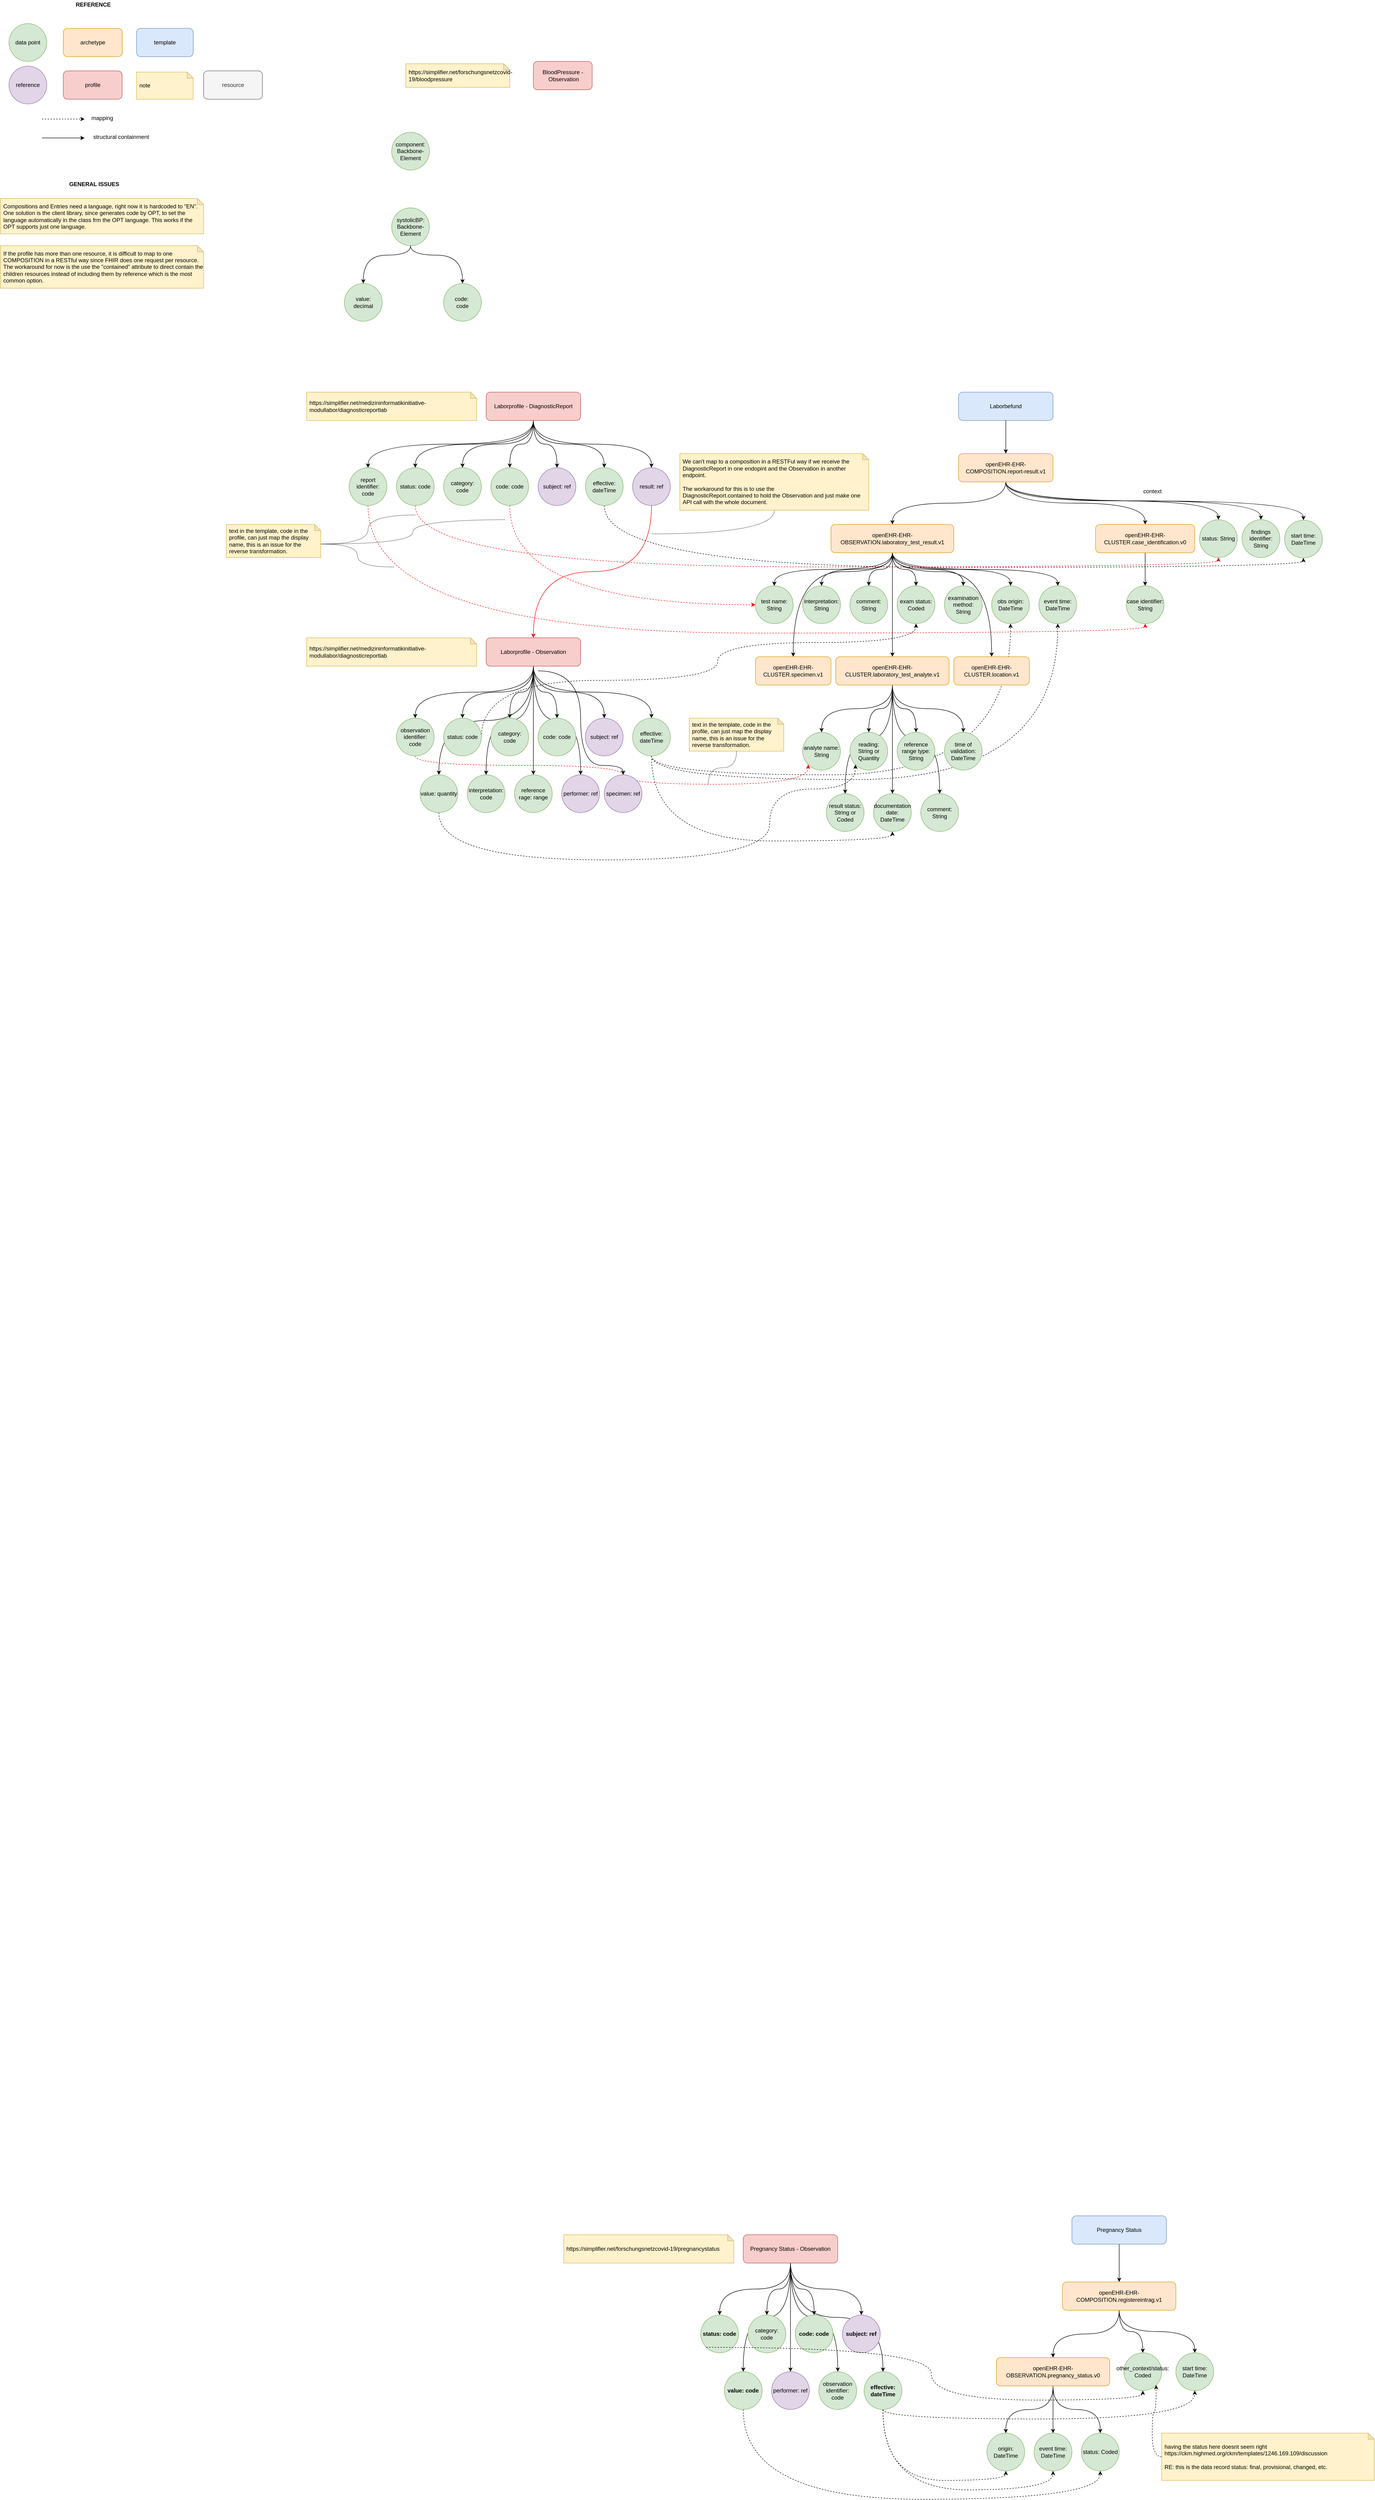 <mxfile version="13.10.0" type="github">
  <diagram id="TMXSOWhYbLECOYfklIyv" name="Page-1">
    <mxGraphModel dx="4124" dy="928" grid="1" gridSize="10" guides="1" tooltips="1" connect="1" arrows="1" fold="1" page="1" pageScale="1" pageWidth="850" pageHeight="1100" math="0" shadow="0">
      <root>
        <mxCell id="0" />
        <mxCell id="1" parent="0" />
        <mxCell id="WNOsDTk-nys0i8xbJVlw-43" value="Laborbefund" style="rounded=1;whiteSpace=wrap;html=1;fillColor=#dae8fc;strokeColor=#6c8ebf;" parent="1" vertex="1">
          <mxGeometry x="30" y="950" width="200" height="60" as="geometry" />
        </mxCell>
        <mxCell id="WNOsDTk-nys0i8xbJVlw-56" style="edgeStyle=orthogonalEdgeStyle;curved=1;orthogonalLoop=1;jettySize=auto;html=1;exitX=0.5;exitY=1;exitDx=0;exitDy=0;" parent="1" source="WNOsDTk-nys0i8xbJVlw-44" target="WNOsDTk-nys0i8xbJVlw-45" edge="1">
          <mxGeometry relative="1" as="geometry" />
        </mxCell>
        <mxCell id="WNOsDTk-nys0i8xbJVlw-57" style="edgeStyle=orthogonalEdgeStyle;curved=1;orthogonalLoop=1;jettySize=auto;html=1;exitX=0.5;exitY=1;exitDx=0;exitDy=0;entryX=0.5;entryY=0;entryDx=0;entryDy=0;strokeColor=#000000;" parent="1" source="WNOsDTk-nys0i8xbJVlw-44" target="WNOsDTk-nys0i8xbJVlw-54" edge="1">
          <mxGeometry relative="1" as="geometry" />
        </mxCell>
        <mxCell id="WNOsDTk-nys0i8xbJVlw-68" style="edgeStyle=orthogonalEdgeStyle;curved=1;orthogonalLoop=1;jettySize=auto;html=1;exitX=0.5;exitY=1;exitDx=0;exitDy=0;entryX=0.5;entryY=0;entryDx=0;entryDy=0;strokeColor=#000000;" parent="1" source="WNOsDTk-nys0i8xbJVlw-44" target="WNOsDTk-nys0i8xbJVlw-66" edge="1">
          <mxGeometry relative="1" as="geometry" />
        </mxCell>
        <mxCell id="WNOsDTk-nys0i8xbJVlw-69" style="edgeStyle=orthogonalEdgeStyle;curved=1;orthogonalLoop=1;jettySize=auto;html=1;exitX=0.5;exitY=1;exitDx=0;exitDy=0;entryX=0.5;entryY=0;entryDx=0;entryDy=0;strokeColor=#000000;" parent="1" source="WNOsDTk-nys0i8xbJVlw-44" target="WNOsDTk-nys0i8xbJVlw-67" edge="1">
          <mxGeometry relative="1" as="geometry" />
        </mxCell>
        <mxCell id="WNOsDTk-nys0i8xbJVlw-156" style="edgeStyle=orthogonalEdgeStyle;curved=1;rounded=1;orthogonalLoop=1;jettySize=auto;html=1;exitX=0.5;exitY=1;exitDx=0;exitDy=0;entryX=0.5;entryY=0;entryDx=0;entryDy=0;endArrow=classic;endFill=1;" parent="1" source="WNOsDTk-nys0i8xbJVlw-44" target="WNOsDTk-nys0i8xbJVlw-155" edge="1">
          <mxGeometry relative="1" as="geometry" />
        </mxCell>
        <mxCell id="WNOsDTk-nys0i8xbJVlw-44" value="&lt;div class=&quot;cm-node-details-value cm-node-details-arch-id&quot;&gt;openEHR-EHR-COMPOSITION.report-result.v1&lt;/div&gt;" style="rounded=1;whiteSpace=wrap;html=1;fillColor=#ffe6cc;strokeColor=#d79b00;" parent="1" vertex="1">
          <mxGeometry x="30" y="1080" width="200" height="60" as="geometry" />
        </mxCell>
        <mxCell id="WNOsDTk-nys0i8xbJVlw-58" style="edgeStyle=orthogonalEdgeStyle;curved=1;orthogonalLoop=1;jettySize=auto;html=1;exitX=0.5;exitY=1;exitDx=0;exitDy=0;entryX=0.5;entryY=0;entryDx=0;entryDy=0;strokeColor=#000000;" parent="1" source="WNOsDTk-nys0i8xbJVlw-45" target="WNOsDTk-nys0i8xbJVlw-49" edge="1">
          <mxGeometry relative="1" as="geometry" />
        </mxCell>
        <mxCell id="WNOsDTk-nys0i8xbJVlw-59" style="edgeStyle=orthogonalEdgeStyle;curved=1;orthogonalLoop=1;jettySize=auto;html=1;exitX=0.5;exitY=1;exitDx=0;exitDy=0;strokeColor=#000000;" parent="1" source="WNOsDTk-nys0i8xbJVlw-45" target="WNOsDTk-nys0i8xbJVlw-50" edge="1">
          <mxGeometry relative="1" as="geometry" />
        </mxCell>
        <mxCell id="WNOsDTk-nys0i8xbJVlw-60" style="edgeStyle=orthogonalEdgeStyle;curved=1;orthogonalLoop=1;jettySize=auto;html=1;exitX=0.5;exitY=1;exitDx=0;exitDy=0;strokeColor=#000000;" parent="1" source="WNOsDTk-nys0i8xbJVlw-45" target="WNOsDTk-nys0i8xbJVlw-51" edge="1">
          <mxGeometry relative="1" as="geometry" />
        </mxCell>
        <mxCell id="WNOsDTk-nys0i8xbJVlw-61" style="edgeStyle=orthogonalEdgeStyle;curved=1;orthogonalLoop=1;jettySize=auto;html=1;exitX=0.5;exitY=1;exitDx=0;exitDy=0;entryX=0.5;entryY=0;entryDx=0;entryDy=0;strokeColor=#000000;" parent="1" source="WNOsDTk-nys0i8xbJVlw-45" target="WNOsDTk-nys0i8xbJVlw-52" edge="1">
          <mxGeometry relative="1" as="geometry" />
        </mxCell>
        <mxCell id="WNOsDTk-nys0i8xbJVlw-62" style="edgeStyle=orthogonalEdgeStyle;curved=1;orthogonalLoop=1;jettySize=auto;html=1;exitX=0.5;exitY=1;exitDx=0;exitDy=0;entryX=0.5;entryY=0;entryDx=0;entryDy=0;strokeColor=#000000;" parent="1" source="WNOsDTk-nys0i8xbJVlw-45" target="WNOsDTk-nys0i8xbJVlw-53" edge="1">
          <mxGeometry relative="1" as="geometry" />
        </mxCell>
        <mxCell id="WNOsDTk-nys0i8xbJVlw-63" style="edgeStyle=orthogonalEdgeStyle;curved=1;orthogonalLoop=1;jettySize=auto;html=1;exitX=0.5;exitY=1;exitDx=0;exitDy=0;entryX=0.5;entryY=0;entryDx=0;entryDy=0;strokeColor=#000000;" parent="1" source="WNOsDTk-nys0i8xbJVlw-45" target="WNOsDTk-nys0i8xbJVlw-46" edge="1">
          <mxGeometry relative="1" as="geometry">
            <Array as="points">
              <mxPoint x="-110" y="1330" />
              <mxPoint x="-320" y="1330" />
            </Array>
          </mxGeometry>
        </mxCell>
        <mxCell id="WNOsDTk-nys0i8xbJVlw-64" style="edgeStyle=orthogonalEdgeStyle;curved=1;orthogonalLoop=1;jettySize=auto;html=1;exitX=0.5;exitY=1;exitDx=0;exitDy=0;strokeColor=#000000;" parent="1" source="WNOsDTk-nys0i8xbJVlw-45" target="WNOsDTk-nys0i8xbJVlw-47" edge="1">
          <mxGeometry relative="1" as="geometry" />
        </mxCell>
        <mxCell id="WNOsDTk-nys0i8xbJVlw-65" style="edgeStyle=orthogonalEdgeStyle;curved=1;orthogonalLoop=1;jettySize=auto;html=1;exitX=0.5;exitY=1;exitDx=0;exitDy=0;entryX=0.5;entryY=0;entryDx=0;entryDy=0;strokeColor=#000000;" parent="1" source="WNOsDTk-nys0i8xbJVlw-45" target="WNOsDTk-nys0i8xbJVlw-48" edge="1">
          <mxGeometry relative="1" as="geometry">
            <Array as="points">
              <mxPoint x="-110" y="1330" />
              <mxPoint x="100" y="1330" />
            </Array>
          </mxGeometry>
        </mxCell>
        <mxCell id="WNOsDTk-nys0i8xbJVlw-135" style="edgeStyle=orthogonalEdgeStyle;curved=1;orthogonalLoop=1;jettySize=auto;html=1;exitX=0.5;exitY=1;exitDx=0;exitDy=0;entryX=0.5;entryY=0;entryDx=0;entryDy=0;strokeColor=#000000;" parent="1" source="WNOsDTk-nys0i8xbJVlw-45" target="WNOsDTk-nys0i8xbJVlw-133" edge="1">
          <mxGeometry relative="1" as="geometry" />
        </mxCell>
        <mxCell id="WNOsDTk-nys0i8xbJVlw-136" style="edgeStyle=orthogonalEdgeStyle;curved=1;orthogonalLoop=1;jettySize=auto;html=1;exitX=0.5;exitY=1;exitDx=0;exitDy=0;entryX=0.5;entryY=0;entryDx=0;entryDy=0;strokeColor=#000000;" parent="1" source="WNOsDTk-nys0i8xbJVlw-45" target="WNOsDTk-nys0i8xbJVlw-134" edge="1">
          <mxGeometry relative="1" as="geometry" />
        </mxCell>
        <mxCell id="WNOsDTk-nys0i8xbJVlw-45" value="&lt;div class=&quot;cm-node-details-value cm-node-details-arch-id&quot;&gt;openEHR-EHR-OBSERVATION.laboratory_test_result.v1&lt;/div&gt;" style="rounded=1;whiteSpace=wrap;html=1;fillColor=#ffe6cc;strokeColor=#d79b00;" parent="1" vertex="1">
          <mxGeometry x="-240" y="1230" width="260" height="60" as="geometry" />
        </mxCell>
        <mxCell id="WNOsDTk-nys0i8xbJVlw-76" style="edgeStyle=orthogonalEdgeStyle;curved=1;orthogonalLoop=1;jettySize=auto;html=1;exitX=0.5;exitY=1;exitDx=0;exitDy=0;entryX=0.5;entryY=0;entryDx=0;entryDy=0;strokeColor=#000000;" parent="1" source="WNOsDTk-nys0i8xbJVlw-47" target="WNOsDTk-nys0i8xbJVlw-72" edge="1">
          <mxGeometry relative="1" as="geometry" />
        </mxCell>
        <mxCell id="WNOsDTk-nys0i8xbJVlw-77" style="edgeStyle=orthogonalEdgeStyle;curved=1;orthogonalLoop=1;jettySize=auto;html=1;exitX=0.5;exitY=1;exitDx=0;exitDy=0;entryX=0.5;entryY=0;entryDx=0;entryDy=0;strokeColor=#000000;" parent="1" source="WNOsDTk-nys0i8xbJVlw-47" target="WNOsDTk-nys0i8xbJVlw-73" edge="1">
          <mxGeometry relative="1" as="geometry" />
        </mxCell>
        <mxCell id="WNOsDTk-nys0i8xbJVlw-78" style="edgeStyle=orthogonalEdgeStyle;curved=1;orthogonalLoop=1;jettySize=auto;html=1;exitX=0.5;exitY=1;exitDx=0;exitDy=0;strokeColor=#000000;" parent="1" source="WNOsDTk-nys0i8xbJVlw-47" target="WNOsDTk-nys0i8xbJVlw-74" edge="1">
          <mxGeometry relative="1" as="geometry" />
        </mxCell>
        <mxCell id="WNOsDTk-nys0i8xbJVlw-79" style="edgeStyle=orthogonalEdgeStyle;curved=1;orthogonalLoop=1;jettySize=auto;html=1;exitX=0.5;exitY=1;exitDx=0;exitDy=0;strokeColor=#000000;" parent="1" source="WNOsDTk-nys0i8xbJVlw-47" target="WNOsDTk-nys0i8xbJVlw-75" edge="1">
          <mxGeometry relative="1" as="geometry" />
        </mxCell>
        <mxCell id="WNOsDTk-nys0i8xbJVlw-81" style="edgeStyle=orthogonalEdgeStyle;curved=1;orthogonalLoop=1;jettySize=auto;html=1;exitX=0.5;exitY=1;exitDx=0;exitDy=0;entryX=0.5;entryY=0;entryDx=0;entryDy=0;strokeColor=#000000;" parent="1" source="WNOsDTk-nys0i8xbJVlw-47" target="WNOsDTk-nys0i8xbJVlw-80" edge="1">
          <mxGeometry relative="1" as="geometry" />
        </mxCell>
        <mxCell id="WNOsDTk-nys0i8xbJVlw-84" style="edgeStyle=orthogonalEdgeStyle;curved=1;orthogonalLoop=1;jettySize=auto;html=1;exitX=0.5;exitY=1;exitDx=0;exitDy=0;entryX=0.5;entryY=0;entryDx=0;entryDy=0;strokeColor=#000000;" parent="1" source="WNOsDTk-nys0i8xbJVlw-47" target="WNOsDTk-nys0i8xbJVlw-82" edge="1">
          <mxGeometry relative="1" as="geometry" />
        </mxCell>
        <mxCell id="WNOsDTk-nys0i8xbJVlw-85" style="edgeStyle=orthogonalEdgeStyle;curved=1;orthogonalLoop=1;jettySize=auto;html=1;exitX=0.5;exitY=1;exitDx=0;exitDy=0;entryX=0.5;entryY=0;entryDx=0;entryDy=0;strokeColor=#000000;" parent="1" source="WNOsDTk-nys0i8xbJVlw-47" target="WNOsDTk-nys0i8xbJVlw-83" edge="1">
          <mxGeometry relative="1" as="geometry" />
        </mxCell>
        <mxCell id="WNOsDTk-nys0i8xbJVlw-49" value="test name: String" style="ellipse;whiteSpace=wrap;html=1;aspect=fixed;fillColor=#d5e8d4;strokeColor=#82b366;" parent="1" vertex="1">
          <mxGeometry x="-400" y="1360" width="80" height="80" as="geometry" />
        </mxCell>
        <mxCell id="WNOsDTk-nys0i8xbJVlw-50" value="interpretation: String" style="ellipse;whiteSpace=wrap;html=1;aspect=fixed;fillColor=#d5e8d4;strokeColor=#82b366;" parent="1" vertex="1">
          <mxGeometry x="-300" y="1360" width="80" height="80" as="geometry" />
        </mxCell>
        <mxCell id="WNOsDTk-nys0i8xbJVlw-51" value="comment: String" style="ellipse;whiteSpace=wrap;html=1;aspect=fixed;fillColor=#d5e8d4;strokeColor=#82b366;" parent="1" vertex="1">
          <mxGeometry x="-200" y="1360" width="80" height="80" as="geometry" />
        </mxCell>
        <mxCell id="WNOsDTk-nys0i8xbJVlw-52" value="exam status: Coded" style="ellipse;whiteSpace=wrap;html=1;aspect=fixed;fillColor=#d5e8d4;strokeColor=#82b366;" parent="1" vertex="1">
          <mxGeometry x="-100" y="1360" width="80" height="80" as="geometry" />
        </mxCell>
        <mxCell id="WNOsDTk-nys0i8xbJVlw-53" value="examination method: String" style="ellipse;whiteSpace=wrap;html=1;aspect=fixed;fillColor=#d5e8d4;strokeColor=#82b366;" parent="1" vertex="1">
          <mxGeometry y="1360" width="80" height="80" as="geometry" />
        </mxCell>
        <mxCell id="WNOsDTk-nys0i8xbJVlw-71" style="edgeStyle=orthogonalEdgeStyle;curved=1;orthogonalLoop=1;jettySize=auto;html=1;exitX=0.5;exitY=1;exitDx=0;exitDy=0;entryX=0.5;entryY=0;entryDx=0;entryDy=0;strokeColor=#000000;" parent="1" source="WNOsDTk-nys0i8xbJVlw-54" target="WNOsDTk-nys0i8xbJVlw-70" edge="1">
          <mxGeometry relative="1" as="geometry" />
        </mxCell>
        <mxCell id="WNOsDTk-nys0i8xbJVlw-54" value="&lt;div class=&quot;cm-node-details-value cm-node-details-arch-id&quot;&gt;openEHR-EHR-CLUSTER.case_identification.v0&lt;/div&gt;" style="rounded=1;whiteSpace=wrap;html=1;fillColor=#ffe6cc;strokeColor=#d79b00;" parent="1" vertex="1">
          <mxGeometry x="320" y="1230" width="210" height="60" as="geometry" />
        </mxCell>
        <mxCell id="WNOsDTk-nys0i8xbJVlw-55" style="edgeStyle=orthogonalEdgeStyle;curved=1;orthogonalLoop=1;jettySize=auto;html=1;exitX=0.5;exitY=1;exitDx=0;exitDy=0;strokeColor=#000000;entryX=0.5;entryY=0;entryDx=0;entryDy=0;" parent="1" source="WNOsDTk-nys0i8xbJVlw-43" target="WNOsDTk-nys0i8xbJVlw-44" edge="1">
          <mxGeometry relative="1" as="geometry">
            <mxPoint x="130" y="430.0" as="sourcePoint" />
            <mxPoint x="40" y="550.0" as="targetPoint" />
          </mxGeometry>
        </mxCell>
        <mxCell id="WNOsDTk-nys0i8xbJVlw-66" value="status: String" style="ellipse;whiteSpace=wrap;html=1;aspect=fixed;fillColor=#d5e8d4;strokeColor=#82b366;" parent="1" vertex="1">
          <mxGeometry x="540" y="1220" width="80" height="80" as="geometry" />
        </mxCell>
        <mxCell id="WNOsDTk-nys0i8xbJVlw-67" value="findings identifier: String" style="ellipse;whiteSpace=wrap;html=1;aspect=fixed;fillColor=#d5e8d4;strokeColor=#82b366;" parent="1" vertex="1">
          <mxGeometry x="630" y="1220" width="80" height="80" as="geometry" />
        </mxCell>
        <mxCell id="WNOsDTk-nys0i8xbJVlw-70" value="case identifier: String" style="ellipse;whiteSpace=wrap;html=1;aspect=fixed;fillColor=#d5e8d4;strokeColor=#82b366;" parent="1" vertex="1">
          <mxGeometry x="385" y="1360" width="80" height="80" as="geometry" />
        </mxCell>
        <mxCell id="WNOsDTk-nys0i8xbJVlw-96" style="edgeStyle=orthogonalEdgeStyle;curved=1;orthogonalLoop=1;jettySize=auto;html=1;exitX=0.5;exitY=1;exitDx=0;exitDy=0;entryX=0.5;entryY=0;entryDx=0;entryDy=0;strokeColor=#000000;" parent="1" source="WNOsDTk-nys0i8xbJVlw-86" target="WNOsDTk-nys0i8xbJVlw-90" edge="1">
          <mxGeometry relative="1" as="geometry" />
        </mxCell>
        <mxCell id="WNOsDTk-nys0i8xbJVlw-97" style="edgeStyle=orthogonalEdgeStyle;curved=1;orthogonalLoop=1;jettySize=auto;html=1;exitX=0.5;exitY=1;exitDx=0;exitDy=0;strokeColor=#000000;" parent="1" source="WNOsDTk-nys0i8xbJVlw-86" target="WNOsDTk-nys0i8xbJVlw-91" edge="1">
          <mxGeometry relative="1" as="geometry" />
        </mxCell>
        <mxCell id="WNOsDTk-nys0i8xbJVlw-98" style="edgeStyle=orthogonalEdgeStyle;curved=1;orthogonalLoop=1;jettySize=auto;html=1;exitX=0.5;exitY=1;exitDx=0;exitDy=0;entryX=0.5;entryY=0;entryDx=0;entryDy=0;strokeColor=#000000;" parent="1" source="WNOsDTk-nys0i8xbJVlw-86" target="WNOsDTk-nys0i8xbJVlw-92" edge="1">
          <mxGeometry relative="1" as="geometry" />
        </mxCell>
        <mxCell id="WNOsDTk-nys0i8xbJVlw-99" style="edgeStyle=orthogonalEdgeStyle;curved=1;orthogonalLoop=1;jettySize=auto;html=1;exitX=0.5;exitY=1;exitDx=0;exitDy=0;entryX=0.5;entryY=0;entryDx=0;entryDy=0;strokeColor=#000000;" parent="1" source="WNOsDTk-nys0i8xbJVlw-86" target="WNOsDTk-nys0i8xbJVlw-93" edge="1">
          <mxGeometry relative="1" as="geometry" />
        </mxCell>
        <mxCell id="WNOsDTk-nys0i8xbJVlw-100" style="edgeStyle=orthogonalEdgeStyle;curved=1;orthogonalLoop=1;jettySize=auto;html=1;exitX=0.5;exitY=1;exitDx=0;exitDy=0;entryX=0.5;entryY=0;entryDx=0;entryDy=0;strokeColor=#000000;" parent="1" source="WNOsDTk-nys0i8xbJVlw-86" target="WNOsDTk-nys0i8xbJVlw-94" edge="1">
          <mxGeometry relative="1" as="geometry" />
        </mxCell>
        <mxCell id="WNOsDTk-nys0i8xbJVlw-101" style="edgeStyle=orthogonalEdgeStyle;curved=1;orthogonalLoop=1;jettySize=auto;html=1;exitX=0.5;exitY=1;exitDx=0;exitDy=0;entryX=0.5;entryY=0;entryDx=0;entryDy=0;strokeColor=#000000;" parent="1" source="WNOsDTk-nys0i8xbJVlw-86" target="WNOsDTk-nys0i8xbJVlw-95" edge="1">
          <mxGeometry relative="1" as="geometry" />
        </mxCell>
        <mxCell id="WNOsDTk-nys0i8xbJVlw-109" style="edgeStyle=orthogonalEdgeStyle;curved=1;orthogonalLoop=1;jettySize=auto;html=1;exitX=0.5;exitY=1;exitDx=0;exitDy=0;entryX=0.5;entryY=0;entryDx=0;entryDy=0;" parent="1" source="WNOsDTk-nys0i8xbJVlw-86" target="WNOsDTk-nys0i8xbJVlw-108" edge="1">
          <mxGeometry relative="1" as="geometry" />
        </mxCell>
        <mxCell id="WNOsDTk-nys0i8xbJVlw-86" value="&lt;div class=&quot;cm-node-details-value cm-node-details-templ-id&quot;&gt;Laborprofile - DiagnosticReport&lt;/div&gt;" style="rounded=1;whiteSpace=wrap;html=1;fillColor=#f8cecc;strokeColor=#b85450;" parent="1" vertex="1">
          <mxGeometry x="-970" y="950" width="200" height="60" as="geometry" />
        </mxCell>
        <mxCell id="WNOsDTk-nys0i8xbJVlw-87" value="https://simplifier.net/medizininformatikinitiative-modullabor/diagnosticreportlab" style="shape=note;whiteSpace=wrap;html=1;backgroundOutline=1;darkOpacity=0.05;fillColor=#fff2cc;strokeColor=#d6b656;size=13;align=left;spacingLeft=4;" parent="1" vertex="1">
          <mxGeometry x="-1350" y="950" width="360" height="60" as="geometry" />
        </mxCell>
        <mxCell id="WNOsDTk-nys0i8xbJVlw-118" style="edgeStyle=orthogonalEdgeStyle;curved=1;orthogonalLoop=1;jettySize=auto;html=1;exitX=0.5;exitY=1;exitDx=0;exitDy=0;entryX=0.5;entryY=0;entryDx=0;entryDy=0;strokeColor=#000000;" parent="1" source="WNOsDTk-nys0i8xbJVlw-88" target="WNOsDTk-nys0i8xbJVlw-106" edge="1">
          <mxGeometry relative="1" as="geometry" />
        </mxCell>
        <mxCell id="WNOsDTk-nys0i8xbJVlw-119" style="edgeStyle=orthogonalEdgeStyle;curved=1;orthogonalLoop=1;jettySize=auto;html=1;exitX=0.5;exitY=1;exitDx=0;exitDy=0;entryX=0.5;entryY=0;entryDx=0;entryDy=0;strokeColor=#000000;" parent="1" source="WNOsDTk-nys0i8xbJVlw-88" target="WNOsDTk-nys0i8xbJVlw-107" edge="1">
          <mxGeometry relative="1" as="geometry" />
        </mxCell>
        <mxCell id="WNOsDTk-nys0i8xbJVlw-120" style="edgeStyle=orthogonalEdgeStyle;curved=1;orthogonalLoop=1;jettySize=auto;html=1;exitX=0.5;exitY=1;exitDx=0;exitDy=0;entryX=0.5;entryY=0;entryDx=0;entryDy=0;strokeColor=#000000;" parent="1" source="WNOsDTk-nys0i8xbJVlw-88" target="WNOsDTk-nys0i8xbJVlw-110" edge="1">
          <mxGeometry relative="1" as="geometry" />
        </mxCell>
        <mxCell id="WNOsDTk-nys0i8xbJVlw-121" style="edgeStyle=orthogonalEdgeStyle;curved=1;orthogonalLoop=1;jettySize=auto;html=1;exitX=0.5;exitY=1;exitDx=0;exitDy=0;entryX=0.5;entryY=0;entryDx=0;entryDy=0;strokeColor=#000000;" parent="1" source="WNOsDTk-nys0i8xbJVlw-88" target="WNOsDTk-nys0i8xbJVlw-111" edge="1">
          <mxGeometry relative="1" as="geometry" />
        </mxCell>
        <mxCell id="WNOsDTk-nys0i8xbJVlw-122" style="edgeStyle=orthogonalEdgeStyle;curved=1;orthogonalLoop=1;jettySize=auto;html=1;exitX=0.5;exitY=1;exitDx=0;exitDy=0;entryX=0.5;entryY=0;entryDx=0;entryDy=0;strokeColor=#000000;" parent="1" source="WNOsDTk-nys0i8xbJVlw-88" target="WNOsDTk-nys0i8xbJVlw-112" edge="1">
          <mxGeometry relative="1" as="geometry" />
        </mxCell>
        <mxCell id="WNOsDTk-nys0i8xbJVlw-123" style="edgeStyle=orthogonalEdgeStyle;curved=1;orthogonalLoop=1;jettySize=auto;html=1;exitX=0.5;exitY=1;exitDx=0;exitDy=0;strokeColor=#000000;" parent="1" source="WNOsDTk-nys0i8xbJVlw-88" target="WNOsDTk-nys0i8xbJVlw-113" edge="1">
          <mxGeometry relative="1" as="geometry" />
        </mxCell>
        <mxCell id="WNOsDTk-nys0i8xbJVlw-124" style="edgeStyle=orthogonalEdgeStyle;curved=1;orthogonalLoop=1;jettySize=auto;html=1;exitX=0.5;exitY=1;exitDx=0;exitDy=0;entryX=0.5;entryY=0;entryDx=0;entryDy=0;strokeColor=#000000;" parent="1" source="WNOsDTk-nys0i8xbJVlw-88" target="WNOsDTk-nys0i8xbJVlw-114" edge="1">
          <mxGeometry relative="1" as="geometry" />
        </mxCell>
        <mxCell id="WNOsDTk-nys0i8xbJVlw-125" style="edgeStyle=orthogonalEdgeStyle;curved=1;orthogonalLoop=1;jettySize=auto;html=1;exitX=0.5;exitY=1;exitDx=0;exitDy=0;entryX=0.5;entryY=0;entryDx=0;entryDy=0;strokeColor=#000000;" parent="1" source="WNOsDTk-nys0i8xbJVlw-88" target="WNOsDTk-nys0i8xbJVlw-117" edge="1">
          <mxGeometry relative="1" as="geometry" />
        </mxCell>
        <mxCell id="WNOsDTk-nys0i8xbJVlw-126" style="edgeStyle=orthogonalEdgeStyle;curved=1;orthogonalLoop=1;jettySize=auto;html=1;exitX=0.5;exitY=1;exitDx=0;exitDy=0;entryX=0.5;entryY=0;entryDx=0;entryDy=0;strokeColor=#000000;" parent="1" source="WNOsDTk-nys0i8xbJVlw-88" target="WNOsDTk-nys0i8xbJVlw-116" edge="1">
          <mxGeometry relative="1" as="geometry" />
        </mxCell>
        <mxCell id="WNOsDTk-nys0i8xbJVlw-127" style="edgeStyle=orthogonalEdgeStyle;curved=1;orthogonalLoop=1;jettySize=auto;html=1;exitX=0.5;exitY=1;exitDx=0;exitDy=0;strokeColor=#000000;" parent="1" source="WNOsDTk-nys0i8xbJVlw-88" target="WNOsDTk-nys0i8xbJVlw-115" edge="1">
          <mxGeometry relative="1" as="geometry" />
        </mxCell>
        <mxCell id="WNOsDTk-nys0i8xbJVlw-88" value="&lt;div class=&quot;cm-node-details-value cm-node-details-templ-id&quot;&gt;Laborprofile - Observation&lt;/div&gt;" style="rounded=1;whiteSpace=wrap;html=1;fillColor=#f8cecc;strokeColor=#b85450;" parent="1" vertex="1">
          <mxGeometry x="-970" y="1470" width="200" height="60" as="geometry" />
        </mxCell>
        <mxCell id="WNOsDTk-nys0i8xbJVlw-89" value="https://simplifier.net/medizininformatikinitiative-modullabor/diagnosticreportlab" style="shape=note;whiteSpace=wrap;html=1;backgroundOutline=1;darkOpacity=0.05;fillColor=#fff2cc;strokeColor=#d6b656;size=13;align=left;spacingLeft=4;" parent="1" vertex="1">
          <mxGeometry x="-1350" y="1470" width="360" height="60" as="geometry" />
        </mxCell>
        <mxCell id="WNOsDTk-nys0i8xbJVlw-144" style="edgeStyle=orthogonalEdgeStyle;curved=1;rounded=1;orthogonalLoop=1;jettySize=auto;html=1;exitX=0.5;exitY=1;exitDx=0;exitDy=0;entryX=0.5;entryY=1;entryDx=0;entryDy=0;dashed=1;endArrow=classic;endFill=1;strokeColor=#FF0000;" parent="1" source="WNOsDTk-nys0i8xbJVlw-90" target="WNOsDTk-nys0i8xbJVlw-70" edge="1">
          <mxGeometry relative="1" as="geometry" />
        </mxCell>
        <mxCell id="WNOsDTk-nys0i8xbJVlw-90" value="report identifier: code" style="ellipse;whiteSpace=wrap;html=1;aspect=fixed;fillColor=#d5e8d4;strokeColor=#82b366;" parent="1" vertex="1">
          <mxGeometry x="-1260" y="1110" width="80" height="80" as="geometry" />
        </mxCell>
        <mxCell id="WNOsDTk-nys0i8xbJVlw-91" value="category: code" style="ellipse;whiteSpace=wrap;html=1;aspect=fixed;fillColor=#d5e8d4;strokeColor=#82b366;" parent="1" vertex="1">
          <mxGeometry x="-1060" y="1110" width="80" height="80" as="geometry" />
        </mxCell>
        <mxCell id="WNOsDTk-nys0i8xbJVlw-137" style="edgeStyle=orthogonalEdgeStyle;curved=1;orthogonalLoop=1;jettySize=auto;html=1;exitX=0.5;exitY=1;exitDx=0;exitDy=0;entryX=0;entryY=0.5;entryDx=0;entryDy=0;dashed=1;strokeColor=#FF0000;" parent="1" source="WNOsDTk-nys0i8xbJVlw-92" target="WNOsDTk-nys0i8xbJVlw-49" edge="1">
          <mxGeometry relative="1" as="geometry" />
        </mxCell>
        <mxCell id="WNOsDTk-nys0i8xbJVlw-92" value="code: code" style="ellipse;whiteSpace=wrap;html=1;aspect=fixed;fillColor=#d5e8d4;strokeColor=#82b366;" parent="1" vertex="1">
          <mxGeometry x="-960" y="1110" width="80" height="80" as="geometry" />
        </mxCell>
        <mxCell id="WNOsDTk-nys0i8xbJVlw-93" value="subject: ref" style="ellipse;whiteSpace=wrap;html=1;aspect=fixed;fillColor=#e1d5e7;strokeColor=#9673a6;" parent="1" vertex="1">
          <mxGeometry x="-860" y="1110" width="80" height="80" as="geometry" />
        </mxCell>
        <mxCell id="WNOsDTk-nys0i8xbJVlw-141" style="edgeStyle=orthogonalEdgeStyle;curved=1;rounded=1;orthogonalLoop=1;jettySize=auto;html=1;exitX=0.5;exitY=1;exitDx=0;exitDy=0;entryX=0.5;entryY=1;entryDx=0;entryDy=0;dashed=1;endArrow=classic;endFill=1;" parent="1" source="WNOsDTk-nys0i8xbJVlw-113" target="WNOsDTk-nys0i8xbJVlw-133" edge="1">
          <mxGeometry relative="1" as="geometry">
            <Array as="points">
              <mxPoint x="-620" y="1760" />
              <mxPoint x="140" y="1760" />
            </Array>
          </mxGeometry>
        </mxCell>
        <mxCell id="WNOsDTk-nys0i8xbJVlw-142" style="edgeStyle=orthogonalEdgeStyle;curved=1;rounded=1;orthogonalLoop=1;jettySize=auto;html=1;exitX=0.5;exitY=1;exitDx=0;exitDy=0;entryX=0.5;entryY=1;entryDx=0;entryDy=0;dashed=1;endArrow=classic;endFill=1;strokeColor=#000000;" parent="1" source="WNOsDTk-nys0i8xbJVlw-94" target="WNOsDTk-nys0i8xbJVlw-155" edge="1">
          <mxGeometry relative="1" as="geometry" />
        </mxCell>
        <mxCell id="WNOsDTk-nys0i8xbJVlw-94" value="effective: dateTime" style="ellipse;whiteSpace=wrap;html=1;aspect=fixed;fillColor=#d5e8d4;strokeColor=#82b366;" parent="1" vertex="1">
          <mxGeometry x="-760" y="1110" width="80" height="80" as="geometry" />
        </mxCell>
        <mxCell id="WNOsDTk-nys0i8xbJVlw-102" style="edgeStyle=orthogonalEdgeStyle;curved=1;orthogonalLoop=1;jettySize=auto;html=1;exitX=0.5;exitY=1;exitDx=0;exitDy=0;entryX=0.5;entryY=0;entryDx=0;entryDy=0;strokeColor=#FF0000;" parent="1" source="WNOsDTk-nys0i8xbJVlw-95" target="WNOsDTk-nys0i8xbJVlw-88" edge="1">
          <mxGeometry relative="1" as="geometry" />
        </mxCell>
        <mxCell id="WNOsDTk-nys0i8xbJVlw-95" value="result: ref" style="ellipse;whiteSpace=wrap;html=1;aspect=fixed;fillColor=#e1d5e7;strokeColor=#9673a6;" parent="1" vertex="1">
          <mxGeometry x="-660" y="1110" width="80" height="80" as="geometry" />
        </mxCell>
        <mxCell id="WNOsDTk-nys0i8xbJVlw-138" style="edgeStyle=orthogonalEdgeStyle;orthogonalLoop=1;jettySize=auto;html=1;exitX=0.5;exitY=1;exitDx=0;exitDy=0;exitPerimeter=0;dashed=1;strokeColor=#000000;endArrow=none;endFill=0;dashPattern=1 1;rounded=1;curved=1;" parent="1" source="WNOsDTk-nys0i8xbJVlw-105" edge="1">
          <mxGeometry relative="1" as="geometry">
            <mxPoint x="-620" y="1250" as="targetPoint" />
            <Array as="points">
              <mxPoint x="-360" y="1250" />
            </Array>
          </mxGeometry>
        </mxCell>
        <mxCell id="WNOsDTk-nys0i8xbJVlw-105" value="&lt;div&gt;We can&#39;t map to a composition in a RESTFul way if we receive the DiagnosticReport in one endopint and the Observation in another endpoint.&lt;/div&gt;&lt;div&gt;&lt;br&gt;&lt;/div&gt;&lt;div&gt;The workaround for this is to use the &lt;br&gt;&lt;/div&gt;DiagnosticReport.contained to hold the Observation and just make one API call with the whole document." style="shape=note;whiteSpace=wrap;html=1;backgroundOutline=1;darkOpacity=0.05;fillColor=#fff2cc;strokeColor=#d6b656;size=13;align=left;spacingLeft=4;" parent="1" vertex="1">
          <mxGeometry x="-560" y="1080" width="400" height="120" as="geometry" />
        </mxCell>
        <mxCell id="WNOsDTk-nys0i8xbJVlw-151" style="edgeStyle=orthogonalEdgeStyle;curved=1;rounded=1;orthogonalLoop=1;jettySize=auto;html=1;exitX=0.5;exitY=1;exitDx=0;exitDy=0;entryX=0;entryY=1;entryDx=0;entryDy=0;dashed=1;endArrow=classic;endFill=1;strokeColor=#FF0000;" parent="1" source="WNOsDTk-nys0i8xbJVlw-106" target="WNOsDTk-nys0i8xbJVlw-72" edge="1">
          <mxGeometry relative="1" as="geometry">
            <Array as="points">
              <mxPoint x="-1120" y="1740" />
              <mxPoint x="-680" y="1740" />
              <mxPoint x="-680" y="1780" />
              <mxPoint x="-288" y="1780" />
            </Array>
          </mxGeometry>
        </mxCell>
        <mxCell id="WNOsDTk-nys0i8xbJVlw-106" value="observation identifier: code" style="ellipse;whiteSpace=wrap;html=1;aspect=fixed;fillColor=#d5e8d4;strokeColor=#82b366;" parent="1" vertex="1">
          <mxGeometry x="-1160" y="1640" width="80" height="80" as="geometry" />
        </mxCell>
        <mxCell id="WNOsDTk-nys0i8xbJVlw-150" style="edgeStyle=orthogonalEdgeStyle;curved=1;rounded=1;orthogonalLoop=1;jettySize=auto;html=1;exitX=1;exitY=0.5;exitDx=0;exitDy=0;entryX=0.5;entryY=1;entryDx=0;entryDy=0;dashed=1;endArrow=classic;endFill=1;" parent="1" source="WNOsDTk-nys0i8xbJVlw-107" target="WNOsDTk-nys0i8xbJVlw-52" edge="1">
          <mxGeometry relative="1" as="geometry">
            <Array as="points">
              <mxPoint x="-980" y="1560" />
              <mxPoint x="-480" y="1560" />
              <mxPoint x="-480" y="1480" />
              <mxPoint x="-60" y="1480" />
            </Array>
          </mxGeometry>
        </mxCell>
        <mxCell id="WNOsDTk-nys0i8xbJVlw-107" value="status: code" style="ellipse;whiteSpace=wrap;html=1;aspect=fixed;fillColor=#d5e8d4;strokeColor=#82b366;" parent="1" vertex="1">
          <mxGeometry x="-1060" y="1640" width="80" height="80" as="geometry" />
        </mxCell>
        <mxCell id="WNOsDTk-nys0i8xbJVlw-128" style="edgeStyle=orthogonalEdgeStyle;curved=1;orthogonalLoop=1;jettySize=auto;html=1;exitX=0.5;exitY=1;exitDx=0;exitDy=0;entryX=0.5;entryY=1;entryDx=0;entryDy=0;dashed=1;strokeColor=#FF0000;" parent="1" source="WNOsDTk-nys0i8xbJVlw-108" target="WNOsDTk-nys0i8xbJVlw-66" edge="1">
          <mxGeometry relative="1" as="geometry">
            <mxPoint x="-411.176" y="1650" as="targetPoint" />
          </mxGeometry>
        </mxCell>
        <mxCell id="WNOsDTk-nys0i8xbJVlw-108" value="status: code" style="ellipse;whiteSpace=wrap;html=1;aspect=fixed;fillColor=#d5e8d4;strokeColor=#82b366;" parent="1" vertex="1">
          <mxGeometry x="-1160" y="1110" width="80" height="80" as="geometry" />
        </mxCell>
        <mxCell id="WNOsDTk-nys0i8xbJVlw-110" value="category: code" style="ellipse;whiteSpace=wrap;html=1;aspect=fixed;fillColor=#d5e8d4;strokeColor=#82b366;" parent="1" vertex="1">
          <mxGeometry x="-960" y="1640" width="80" height="80" as="geometry" />
        </mxCell>
        <mxCell id="WNOsDTk-nys0i8xbJVlw-111" value="code: code" style="ellipse;whiteSpace=wrap;html=1;aspect=fixed;fillColor=#d5e8d4;strokeColor=#82b366;" parent="1" vertex="1">
          <mxGeometry x="-860" y="1640" width="80" height="80" as="geometry" />
        </mxCell>
        <mxCell id="WNOsDTk-nys0i8xbJVlw-112" value="subject: ref" style="ellipse;whiteSpace=wrap;html=1;aspect=fixed;fillColor=#e1d5e7;strokeColor=#9673a6;" parent="1" vertex="1">
          <mxGeometry x="-760" y="1640" width="80" height="80" as="geometry" />
        </mxCell>
        <mxCell id="WNOsDTk-nys0i8xbJVlw-157" style="edgeStyle=orthogonalEdgeStyle;curved=1;rounded=1;orthogonalLoop=1;jettySize=auto;html=1;exitX=0.5;exitY=1;exitDx=0;exitDy=0;entryX=0.5;entryY=1;entryDx=0;entryDy=0;endArrow=classic;endFill=1;strokeColor=#000000;dashed=1;" parent="1" source="WNOsDTk-nys0i8xbJVlw-113" target="WNOsDTk-nys0i8xbJVlw-134" edge="1">
          <mxGeometry relative="1" as="geometry">
            <Array as="points">
              <mxPoint x="-620" y="1770" />
              <mxPoint x="240" y="1770" />
            </Array>
          </mxGeometry>
        </mxCell>
        <mxCell id="WNOsDTk-nys0i8xbJVlw-159" style="edgeStyle=orthogonalEdgeStyle;curved=1;rounded=1;orthogonalLoop=1;jettySize=auto;html=1;exitX=0.5;exitY=1;exitDx=0;exitDy=0;entryX=0.5;entryY=1;entryDx=0;entryDy=0;dashed=1;endArrow=classic;endFill=1;strokeColor=#000000;" parent="1" source="WNOsDTk-nys0i8xbJVlw-113" target="WNOsDTk-nys0i8xbJVlw-82" edge="1">
          <mxGeometry relative="1" as="geometry" />
        </mxCell>
        <mxCell id="WNOsDTk-nys0i8xbJVlw-113" value="effective: dateTime" style="ellipse;whiteSpace=wrap;html=1;aspect=fixed;fillColor=#d5e8d4;strokeColor=#82b366;" parent="1" vertex="1">
          <mxGeometry x="-660" y="1640" width="80" height="80" as="geometry" />
        </mxCell>
        <mxCell id="WNOsDTk-nys0i8xbJVlw-114" value="performer: ref" style="ellipse;whiteSpace=wrap;html=1;aspect=fixed;fillColor=#e1d5e7;strokeColor=#9673a6;" parent="1" vertex="1">
          <mxGeometry x="-810" y="1760" width="80" height="80" as="geometry" />
        </mxCell>
        <mxCell id="WNOsDTk-nys0i8xbJVlw-158" style="edgeStyle=orthogonalEdgeStyle;curved=1;rounded=1;orthogonalLoop=1;jettySize=auto;html=1;exitX=0.5;exitY=1;exitDx=0;exitDy=0;entryX=0;entryY=1;entryDx=0;entryDy=0;dashed=1;endArrow=classic;endFill=1;strokeColor=#000000;" parent="1" source="WNOsDTk-nys0i8xbJVlw-115" target="WNOsDTk-nys0i8xbJVlw-73" edge="1">
          <mxGeometry relative="1" as="geometry">
            <Array as="points">
              <mxPoint x="-1070" y="1940" />
              <mxPoint x="-370" y="1940" />
              <mxPoint x="-370" y="1790" />
              <mxPoint x="-188" y="1790" />
            </Array>
          </mxGeometry>
        </mxCell>
        <mxCell id="WNOsDTk-nys0i8xbJVlw-115" value="value: quantity" style="ellipse;whiteSpace=wrap;html=1;aspect=fixed;fillColor=#d5e8d4;strokeColor=#82b366;" parent="1" vertex="1">
          <mxGeometry x="-1110" y="1760" width="80" height="80" as="geometry" />
        </mxCell>
        <mxCell id="WNOsDTk-nys0i8xbJVlw-116" value="interpretation: code" style="ellipse;whiteSpace=wrap;html=1;aspect=fixed;fillColor=#d5e8d4;strokeColor=#82b366;" parent="1" vertex="1">
          <mxGeometry x="-1010" y="1760" width="80" height="80" as="geometry" />
        </mxCell>
        <mxCell id="WNOsDTk-nys0i8xbJVlw-117" value="reference rage: range" style="ellipse;whiteSpace=wrap;html=1;aspect=fixed;fillColor=#d5e8d4;strokeColor=#82b366;" parent="1" vertex="1">
          <mxGeometry x="-910" y="1760" width="80" height="80" as="geometry" />
        </mxCell>
        <mxCell id="WNOsDTk-nys0i8xbJVlw-129" style="edgeStyle=orthogonalEdgeStyle;curved=1;orthogonalLoop=1;jettySize=auto;html=1;exitX=0.5;exitY=1;exitDx=0;exitDy=0;strokeColor=#000000;dashed=1;" parent="1" edge="1">
          <mxGeometry relative="1" as="geometry">
            <mxPoint x="-1820" y="372" as="targetPoint" />
            <mxPoint x="-1910" y="372" as="sourcePoint" />
          </mxGeometry>
        </mxCell>
        <mxCell id="WNOsDTk-nys0i8xbJVlw-130" value="mapping" style="text;html=1;align=center;verticalAlign=middle;resizable=0;points=[];autosize=1;" parent="1" vertex="1">
          <mxGeometry x="-1818" y="360" width="70" height="20" as="geometry" />
        </mxCell>
        <mxCell id="WNOsDTk-nys0i8xbJVlw-131" style="edgeStyle=orthogonalEdgeStyle;curved=1;orthogonalLoop=1;jettySize=auto;html=1;exitX=0.5;exitY=1;exitDx=0;exitDy=0;strokeColor=#000000;" parent="1" edge="1">
          <mxGeometry relative="1" as="geometry">
            <mxPoint x="-1820.0" y="412" as="targetPoint" />
            <mxPoint x="-1910.0" y="412" as="sourcePoint" />
          </mxGeometry>
        </mxCell>
        <mxCell id="WNOsDTk-nys0i8xbJVlw-132" value="structural containment" style="text;html=1;align=center;verticalAlign=middle;resizable=0;points=[];autosize=1;" parent="1" vertex="1">
          <mxGeometry x="-1823" y="400" width="160" height="20" as="geometry" />
        </mxCell>
        <mxCell id="WNOsDTk-nys0i8xbJVlw-133" value="obs origin: DateTime" style="ellipse;whiteSpace=wrap;html=1;aspect=fixed;fillColor=#d5e8d4;strokeColor=#82b366;" parent="1" vertex="1">
          <mxGeometry x="100" y="1360" width="80" height="80" as="geometry" />
        </mxCell>
        <mxCell id="WNOsDTk-nys0i8xbJVlw-134" value="event time: DateTime" style="ellipse;whiteSpace=wrap;html=1;aspect=fixed;fillColor=#d5e8d4;strokeColor=#82b366;" parent="1" vertex="1">
          <mxGeometry x="200" y="1360" width="80" height="80" as="geometry" />
        </mxCell>
        <mxCell id="WNOsDTk-nys0i8xbJVlw-146" value="text in the template, code in the profile, can just map the display name, this is an issue for the reverse transformation." style="shape=note;whiteSpace=wrap;html=1;backgroundOutline=1;darkOpacity=0.05;fillColor=#fff2cc;strokeColor=#d6b656;size=13;align=left;spacingLeft=4;" parent="1" vertex="1">
          <mxGeometry x="-1520" y="1230" width="200" height="70" as="geometry" />
        </mxCell>
        <mxCell id="WNOsDTk-nys0i8xbJVlw-147" style="edgeStyle=orthogonalEdgeStyle;orthogonalLoop=1;jettySize=auto;html=1;dashed=1;strokeColor=#000000;endArrow=none;endFill=0;dashPattern=1 1;rounded=1;curved=1;entryX=0;entryY=0;entryDx=200;entryDy=41.5;entryPerimeter=0;" parent="1" target="WNOsDTk-nys0i8xbJVlw-146" edge="1">
          <mxGeometry relative="1" as="geometry">
            <mxPoint x="-1350" y="1260" as="targetPoint" />
            <mxPoint x="-930" y="1220" as="sourcePoint" />
          </mxGeometry>
        </mxCell>
        <mxCell id="WNOsDTk-nys0i8xbJVlw-148" style="edgeStyle=orthogonalEdgeStyle;orthogonalLoop=1;jettySize=auto;html=1;dashed=1;strokeColor=#000000;endArrow=none;endFill=0;dashPattern=1 1;rounded=1;curved=1;entryX=0;entryY=0;entryDx=200;entryDy=41.5;entryPerimeter=0;" parent="1" target="WNOsDTk-nys0i8xbJVlw-146" edge="1">
          <mxGeometry relative="1" as="geometry">
            <mxPoint x="-1310" y="1281.5" as="targetPoint" />
            <mxPoint x="-1120" y="1210" as="sourcePoint" />
          </mxGeometry>
        </mxCell>
        <mxCell id="WNOsDTk-nys0i8xbJVlw-149" style="edgeStyle=orthogonalEdgeStyle;orthogonalLoop=1;jettySize=auto;html=1;dashed=1;strokeColor=#000000;endArrow=none;endFill=0;dashPattern=1 1;rounded=1;curved=1;entryX=0;entryY=0;entryDx=200;entryDy=41.5;entryPerimeter=0;" parent="1" target="WNOsDTk-nys0i8xbJVlw-146" edge="1">
          <mxGeometry relative="1" as="geometry">
            <mxPoint x="-1310" y="1281.5" as="targetPoint" />
            <mxPoint x="-1165" y="1320" as="sourcePoint" />
          </mxGeometry>
        </mxCell>
        <mxCell id="WNOsDTk-nys0i8xbJVlw-152" value="text in the template, code in the profile, can just map the display name, this is an issue for the reverse transformation." style="shape=note;whiteSpace=wrap;html=1;backgroundOutline=1;darkOpacity=0.05;fillColor=#fff2cc;strokeColor=#d6b656;size=13;align=left;spacingLeft=4;" parent="1" vertex="1">
          <mxGeometry x="-540" y="1640" width="200" height="70" as="geometry" />
        </mxCell>
        <mxCell id="WNOsDTk-nys0i8xbJVlw-153" style="edgeStyle=orthogonalEdgeStyle;orthogonalLoop=1;jettySize=auto;html=1;dashed=1;strokeColor=#000000;endArrow=none;endFill=0;dashPattern=1 1;rounded=1;curved=1;entryX=0.5;entryY=1;entryDx=0;entryDy=0;entryPerimeter=0;" parent="1" target="WNOsDTk-nys0i8xbJVlw-152" edge="1">
          <mxGeometry relative="1" as="geometry">
            <mxPoint x="-610" y="1260" as="targetPoint" />
            <mxPoint x="-500" y="1780" as="sourcePoint" />
          </mxGeometry>
        </mxCell>
        <mxCell id="WNOsDTk-nys0i8xbJVlw-154" value="context" style="text;html=1;align=center;verticalAlign=middle;resizable=0;points=[];autosize=1;" parent="1" vertex="1">
          <mxGeometry x="410" y="1150" width="60" height="20" as="geometry" />
        </mxCell>
        <mxCell id="WNOsDTk-nys0i8xbJVlw-155" value="start time: DateTime" style="ellipse;whiteSpace=wrap;html=1;aspect=fixed;fillColor=#d5e8d4;strokeColor=#82b366;" parent="1" vertex="1">
          <mxGeometry x="720" y="1221" width="80" height="80" as="geometry" />
        </mxCell>
        <mxCell id="WNOsDTk-nys0i8xbJVlw-72" value="analyte name: String" style="ellipse;whiteSpace=wrap;html=1;aspect=fixed;fillColor=#d5e8d4;strokeColor=#82b366;" parent="1" vertex="1">
          <mxGeometry x="-300" y="1670" width="80" height="80" as="geometry" />
        </mxCell>
        <mxCell id="WNOsDTk-nys0i8xbJVlw-73" value="reading: String or Quantity" style="ellipse;whiteSpace=wrap;html=1;aspect=fixed;fillColor=#d5e8d4;strokeColor=#82b366;" parent="1" vertex="1">
          <mxGeometry x="-200" y="1670" width="80" height="80" as="geometry" />
        </mxCell>
        <mxCell id="WNOsDTk-nys0i8xbJVlw-74" value="reference range type: String" style="ellipse;whiteSpace=wrap;html=1;aspect=fixed;fillColor=#d5e8d4;strokeColor=#82b366;" parent="1" vertex="1">
          <mxGeometry x="-100" y="1670" width="80" height="80" as="geometry" />
        </mxCell>
        <mxCell id="WNOsDTk-nys0i8xbJVlw-75" value="time of validation: DateTime" style="ellipse;whiteSpace=wrap;html=1;aspect=fixed;fillColor=#d5e8d4;strokeColor=#82b366;" parent="1" vertex="1">
          <mxGeometry y="1670" width="80" height="80" as="geometry" />
        </mxCell>
        <mxCell id="WNOsDTk-nys0i8xbJVlw-80" value="result status: String or Coded" style="ellipse;whiteSpace=wrap;html=1;aspect=fixed;fillColor=#d5e8d4;strokeColor=#82b366;" parent="1" vertex="1">
          <mxGeometry x="-250" y="1800" width="80" height="80" as="geometry" />
        </mxCell>
        <mxCell id="WNOsDTk-nys0i8xbJVlw-82" value="documentation date: DateTime" style="ellipse;whiteSpace=wrap;html=1;aspect=fixed;fillColor=#d5e8d4;strokeColor=#82b366;" parent="1" vertex="1">
          <mxGeometry x="-150" y="1800" width="80" height="80" as="geometry" />
        </mxCell>
        <mxCell id="WNOsDTk-nys0i8xbJVlw-83" value="comment: String" style="ellipse;whiteSpace=wrap;html=1;aspect=fixed;fillColor=#d5e8d4;strokeColor=#82b366;" parent="1" vertex="1">
          <mxGeometry x="-50" y="1800" width="80" height="80" as="geometry" />
        </mxCell>
        <mxCell id="WNOsDTk-nys0i8xbJVlw-46" value="&lt;div class=&quot;cm-node-details-value cm-node-details-arch-id&quot;&gt;openEHR-EHR-CLUSTER.specimen.v1&lt;/div&gt;" style="rounded=1;whiteSpace=wrap;html=1;fillColor=#ffe6cc;strokeColor=#d79b00;" parent="1" vertex="1">
          <mxGeometry x="-400" y="1510" width="160" height="60" as="geometry" />
        </mxCell>
        <mxCell id="WNOsDTk-nys0i8xbJVlw-47" value="&lt;div class=&quot;cm-node-details-value cm-node-details-arch-id&quot;&gt;openEHR-EHR-CLUSTER.laboratory_test_analyte.v1&lt;/div&gt;" style="rounded=1;whiteSpace=wrap;html=1;fillColor=#ffe6cc;strokeColor=#d79b00;" parent="1" vertex="1">
          <mxGeometry x="-230" y="1510" width="240" height="60" as="geometry" />
        </mxCell>
        <mxCell id="WNOsDTk-nys0i8xbJVlw-48" value="&lt;div class=&quot;cm-node-details-value cm-node-details-arch-id&quot;&gt;openEHR-EHR-CLUSTER.location.v1&lt;/div&gt;" style="rounded=1;whiteSpace=wrap;html=1;fillColor=#ffe6cc;strokeColor=#d79b00;" parent="1" vertex="1">
          <mxGeometry x="20" y="1510" width="160" height="60" as="geometry" />
        </mxCell>
        <mxCell id="WNOsDTk-nys0i8xbJVlw-160" value="&lt;b&gt;GENERAL ISSUES&lt;/b&gt;" style="text;html=1;align=center;verticalAlign=middle;resizable=0;points=[];autosize=1;" parent="1" vertex="1">
          <mxGeometry x="-1870" y="500" width="140" height="20" as="geometry" />
        </mxCell>
        <mxCell id="WNOsDTk-nys0i8xbJVlw-161" value="Compositions and Entries need a language, right now it is hardcoded to &quot;EN&quot;. One solution is the client library, since generates code by OPT, to set the language automatically in the class frm the OPT language. This works if the OPT supports just one language." style="shape=note;whiteSpace=wrap;html=1;backgroundOutline=1;darkOpacity=0.05;fillColor=#fff2cc;strokeColor=#d6b656;size=13;align=left;spacingLeft=4;" parent="1" vertex="1">
          <mxGeometry x="-1998" y="540" width="430" height="75" as="geometry" />
        </mxCell>
        <mxCell id="WNOsDTk-nys0i8xbJVlw-162" value="If the profile has more than one resource, it is difficult to map to one COMPOSITION in a RESTful way since FHIR does one request per resource. The workaround for now is the use the &quot;contained&quot; attribute to direct contain the children resources instead of including them by reference which is the most common option." style="shape=note;whiteSpace=wrap;html=1;backgroundOutline=1;darkOpacity=0.05;fillColor=#fff2cc;strokeColor=#d6b656;size=13;align=left;spacingLeft=4;" parent="1" vertex="1">
          <mxGeometry x="-1998" y="640" width="430" height="90" as="geometry" />
        </mxCell>
        <mxCell id="WNOsDTk-nys0i8xbJVlw-35" value="data point" style="ellipse;whiteSpace=wrap;html=1;aspect=fixed;fillColor=#d5e8d4;strokeColor=#82b366;" parent="1" vertex="1">
          <mxGeometry x="-1980" y="170" width="80" height="80" as="geometry" />
        </mxCell>
        <mxCell id="WNOsDTk-nys0i8xbJVlw-36" value="archetype" style="rounded=1;whiteSpace=wrap;html=1;fillColor=#ffe6cc;strokeColor=#d79b00;" parent="1" vertex="1">
          <mxGeometry x="-1865" y="180" width="125" height="60" as="geometry" />
        </mxCell>
        <mxCell id="WNOsDTk-nys0i8xbJVlw-37" value="template" style="rounded=1;whiteSpace=wrap;html=1;fillColor=#dae8fc;strokeColor=#6c8ebf;" parent="1" vertex="1">
          <mxGeometry x="-1710" y="180" width="120" height="60" as="geometry" />
        </mxCell>
        <mxCell id="WNOsDTk-nys0i8xbJVlw-38" value="profile" style="rounded=1;whiteSpace=wrap;html=1;fillColor=#f8cecc;strokeColor=#b85450;" parent="1" vertex="1">
          <mxGeometry x="-1865" y="270" width="124.5" height="60" as="geometry" />
        </mxCell>
        <mxCell id="WNOsDTk-nys0i8xbJVlw-39" value="note" style="shape=note;whiteSpace=wrap;html=1;backgroundOutline=1;darkOpacity=0.05;fillColor=#fff2cc;strokeColor=#d6b656;size=13;align=left;spacingLeft=4;" parent="1" vertex="1">
          <mxGeometry x="-1710" y="272.5" width="120" height="57.5" as="geometry" />
        </mxCell>
        <mxCell id="2" value="REFERENCE" style="text;html=1;align=center;verticalAlign=middle;resizable=0;points=[];autosize=1;fontStyle=1" parent="1" vertex="1">
          <mxGeometry x="-1852.5" y="120" width="100" height="20" as="geometry" />
        </mxCell>
        <mxCell id="WNOsDTk-nys0i8xbJVlw-103" value="reference" style="ellipse;whiteSpace=wrap;html=1;aspect=fixed;fillColor=#e1d5e7;strokeColor=#9673a6;" parent="1" vertex="1">
          <mxGeometry x="-1980" y="260" width="80" height="80" as="geometry" />
        </mxCell>
        <mxCell id="48C0j_drKvZkJ34L1-IZ-98" value="resource" style="rounded=1;whiteSpace=wrap;html=1;fillColor=#f5f5f5;strokeColor=#666666;fontColor=#333333;" parent="1" vertex="1">
          <mxGeometry x="-1568" y="270" width="124.5" height="60" as="geometry" />
        </mxCell>
        <mxCell id="NlGKAaJlpffj4b0ZTf12-2" style="edgeStyle=orthogonalEdgeStyle;rounded=0;orthogonalLoop=1;jettySize=auto;html=1;exitX=0.5;exitY=1;exitDx=0;exitDy=0;entryX=0.5;entryY=0;entryDx=0;entryDy=0;" parent="1" source="NlGKAaJlpffj4b0ZTf12-3" target="NlGKAaJlpffj4b0ZTf12-7" edge="1">
          <mxGeometry relative="1" as="geometry" />
        </mxCell>
        <mxCell id="NlGKAaJlpffj4b0ZTf12-3" value="Pregnancy Status" style="rounded=1;whiteSpace=wrap;html=1;fillColor=#dae8fc;strokeColor=#6c8ebf;" parent="1" vertex="1">
          <mxGeometry x="270" y="4810" width="200" height="60" as="geometry" />
        </mxCell>
        <mxCell id="NlGKAaJlpffj4b0ZTf12-5" style="edgeStyle=orthogonalEdgeStyle;curved=1;orthogonalLoop=1;jettySize=auto;html=1;exitX=0.5;exitY=1;exitDx=0;exitDy=0;entryX=0.5;entryY=0;entryDx=0;entryDy=0;" parent="1" source="NlGKAaJlpffj4b0ZTf12-7" target="NlGKAaJlpffj4b0ZTf12-9" edge="1">
          <mxGeometry relative="1" as="geometry" />
        </mxCell>
        <mxCell id="NlGKAaJlpffj4b0ZTf12-6" style="edgeStyle=orthogonalEdgeStyle;curved=1;orthogonalLoop=1;jettySize=auto;html=1;exitX=0.5;exitY=1;exitDx=0;exitDy=0;" parent="1" source="NlGKAaJlpffj4b0ZTf12-7" target="NlGKAaJlpffj4b0ZTf12-15" edge="1">
          <mxGeometry relative="1" as="geometry" />
        </mxCell>
        <mxCell id="NlGKAaJlpffj4b0ZTf12-24" style="edgeStyle=orthogonalEdgeStyle;rounded=0;orthogonalLoop=1;jettySize=auto;html=1;exitX=0.5;exitY=1;exitDx=0;exitDy=0;curved=1;" parent="1" source="NlGKAaJlpffj4b0ZTf12-7" target="NlGKAaJlpffj4b0ZTf12-23" edge="1">
          <mxGeometry relative="1" as="geometry" />
        </mxCell>
        <mxCell id="NlGKAaJlpffj4b0ZTf12-7" value="openEHR-EHR-COMPOSITION.registereintrag.v1" style="rounded=1;whiteSpace=wrap;html=1;fillColor=#ffe6cc;strokeColor=#d79b00;" parent="1" vertex="1">
          <mxGeometry x="250" y="4950" width="240" height="60" as="geometry" />
        </mxCell>
        <mxCell id="NlGKAaJlpffj4b0ZTf12-9" value="start time: DateTime" style="ellipse;whiteSpace=wrap;html=1;aspect=fixed;fillColor=#d5e8d4;strokeColor=#82b366;" parent="1" vertex="1">
          <mxGeometry x="490" y="5100" width="80" height="80" as="geometry" />
        </mxCell>
        <mxCell id="NlGKAaJlpffj4b0ZTf12-11" style="edgeStyle=orthogonalEdgeStyle;curved=1;rounded=0;orthogonalLoop=1;jettySize=auto;html=1;exitX=0.5;exitY=1;exitDx=0;exitDy=0;entryX=0.5;entryY=0;entryDx=0;entryDy=0;" parent="1" source="NlGKAaJlpffj4b0ZTf12-15" target="NlGKAaJlpffj4b0ZTf12-18" edge="1">
          <mxGeometry relative="1" as="geometry" />
        </mxCell>
        <mxCell id="NlGKAaJlpffj4b0ZTf12-13" style="edgeStyle=orthogonalEdgeStyle;curved=1;rounded=0;orthogonalLoop=1;jettySize=auto;html=1;exitX=0.5;exitY=1;exitDx=0;exitDy=0;entryX=0.5;entryY=0;entryDx=0;entryDy=0;" parent="1" source="NlGKAaJlpffj4b0ZTf12-15" target="NlGKAaJlpffj4b0ZTf12-20" edge="1">
          <mxGeometry relative="1" as="geometry" />
        </mxCell>
        <mxCell id="NlGKAaJlpffj4b0ZTf12-14" style="edgeStyle=orthogonalEdgeStyle;curved=1;rounded=0;orthogonalLoop=1;jettySize=auto;html=1;exitX=0.5;exitY=1;exitDx=0;exitDy=0;entryX=0.5;entryY=0;entryDx=0;entryDy=0;" parent="1" source="NlGKAaJlpffj4b0ZTf12-15" target="NlGKAaJlpffj4b0ZTf12-21" edge="1">
          <mxGeometry relative="1" as="geometry" />
        </mxCell>
        <mxCell id="NlGKAaJlpffj4b0ZTf12-15" value="openEHR-EHR-OBSERVATION.pregnancy_status.v0" style="rounded=1;whiteSpace=wrap;html=1;fillColor=#ffe6cc;strokeColor=#d79b00;" parent="1" vertex="1">
          <mxGeometry x="110" y="5110" width="240" height="60" as="geometry" />
        </mxCell>
        <mxCell id="NlGKAaJlpffj4b0ZTf12-18" value="origin: DateTime" style="ellipse;whiteSpace=wrap;html=1;aspect=fixed;fillColor=#d5e8d4;strokeColor=#82b366;" parent="1" vertex="1">
          <mxGeometry x="90" y="5270" width="80" height="80" as="geometry" />
        </mxCell>
        <mxCell id="NlGKAaJlpffj4b0ZTf12-20" value="status: Coded" style="ellipse;whiteSpace=wrap;html=1;aspect=fixed;fillColor=#d5e8d4;strokeColor=#82b366;" parent="1" vertex="1">
          <mxGeometry x="290" y="5270" width="80" height="80" as="geometry" />
        </mxCell>
        <mxCell id="NlGKAaJlpffj4b0ZTf12-21" value="event time: DateTime" style="ellipse;whiteSpace=wrap;html=1;aspect=fixed;fillColor=#d5e8d4;strokeColor=#82b366;" parent="1" vertex="1">
          <mxGeometry x="190" y="5270" width="80" height="80" as="geometry" />
        </mxCell>
        <mxCell id="NlGKAaJlpffj4b0ZTf12-23" value="other_context/status: Coded" style="ellipse;whiteSpace=wrap;html=1;aspect=fixed;fillColor=#d5e8d4;strokeColor=#82b366;" parent="1" vertex="1">
          <mxGeometry x="380" y="5100" width="80" height="80" as="geometry" />
        </mxCell>
        <mxCell id="NlGKAaJlpffj4b0ZTf12-25" style="edgeStyle=orthogonalEdgeStyle;curved=1;orthogonalLoop=1;jettySize=auto;html=1;exitX=0.5;exitY=1;exitDx=0;exitDy=0;entryX=0.5;entryY=0;entryDx=0;entryDy=0;strokeColor=#000000;" parent="1" source="NlGKAaJlpffj4b0ZTf12-35" target="NlGKAaJlpffj4b0ZTf12-37" edge="1">
          <mxGeometry relative="1" as="geometry" />
        </mxCell>
        <mxCell id="NlGKAaJlpffj4b0ZTf12-26" style="edgeStyle=orthogonalEdgeStyle;curved=1;orthogonalLoop=1;jettySize=auto;html=1;exitX=0.5;exitY=1;exitDx=0;exitDy=0;entryX=0.5;entryY=0;entryDx=0;entryDy=0;strokeColor=#000000;" parent="1" source="NlGKAaJlpffj4b0ZTf12-35" target="NlGKAaJlpffj4b0ZTf12-38" edge="1">
          <mxGeometry relative="1" as="geometry" />
        </mxCell>
        <mxCell id="NlGKAaJlpffj4b0ZTf12-27" style="edgeStyle=orthogonalEdgeStyle;curved=1;orthogonalLoop=1;jettySize=auto;html=1;exitX=0.5;exitY=1;exitDx=0;exitDy=0;entryX=0.5;entryY=0;entryDx=0;entryDy=0;strokeColor=#000000;" parent="1" source="NlGKAaJlpffj4b0ZTf12-35" target="NlGKAaJlpffj4b0ZTf12-39" edge="1">
          <mxGeometry relative="1" as="geometry" />
        </mxCell>
        <mxCell id="NlGKAaJlpffj4b0ZTf12-28" style="edgeStyle=orthogonalEdgeStyle;curved=1;orthogonalLoop=1;jettySize=auto;html=1;exitX=0.5;exitY=1;exitDx=0;exitDy=0;entryX=0.5;entryY=0;entryDx=0;entryDy=0;strokeColor=#000000;" parent="1" source="NlGKAaJlpffj4b0ZTf12-35" target="NlGKAaJlpffj4b0ZTf12-40" edge="1">
          <mxGeometry relative="1" as="geometry" />
        </mxCell>
        <mxCell id="NlGKAaJlpffj4b0ZTf12-29" style="edgeStyle=orthogonalEdgeStyle;curved=1;orthogonalLoop=1;jettySize=auto;html=1;exitX=0.5;exitY=1;exitDx=0;exitDy=0;entryX=0.5;entryY=0;entryDx=0;entryDy=0;strokeColor=#000000;" parent="1" source="NlGKAaJlpffj4b0ZTf12-35" target="NlGKAaJlpffj4b0ZTf12-41" edge="1">
          <mxGeometry relative="1" as="geometry" />
        </mxCell>
        <mxCell id="NlGKAaJlpffj4b0ZTf12-30" style="edgeStyle=orthogonalEdgeStyle;curved=1;orthogonalLoop=1;jettySize=auto;html=1;exitX=0.5;exitY=1;exitDx=0;exitDy=0;strokeColor=#000000;" parent="1" source="NlGKAaJlpffj4b0ZTf12-35" target="NlGKAaJlpffj4b0ZTf12-42" edge="1">
          <mxGeometry relative="1" as="geometry" />
        </mxCell>
        <mxCell id="NlGKAaJlpffj4b0ZTf12-31" style="edgeStyle=orthogonalEdgeStyle;curved=1;orthogonalLoop=1;jettySize=auto;html=1;exitX=0.5;exitY=1;exitDx=0;exitDy=0;entryX=0.5;entryY=0;entryDx=0;entryDy=0;strokeColor=#000000;" parent="1" source="NlGKAaJlpffj4b0ZTf12-35" target="NlGKAaJlpffj4b0ZTf12-43" edge="1">
          <mxGeometry relative="1" as="geometry" />
        </mxCell>
        <mxCell id="NlGKAaJlpffj4b0ZTf12-34" style="edgeStyle=orthogonalEdgeStyle;curved=1;orthogonalLoop=1;jettySize=auto;html=1;exitX=0.5;exitY=1;exitDx=0;exitDy=0;strokeColor=#000000;" parent="1" source="NlGKAaJlpffj4b0ZTf12-35" target="NlGKAaJlpffj4b0ZTf12-44" edge="1">
          <mxGeometry relative="1" as="geometry" />
        </mxCell>
        <mxCell id="NlGKAaJlpffj4b0ZTf12-35" value="&lt;div class=&quot;cm-node-details-value cm-node-details-templ-id&quot;&gt;Pregnancy Status - Observation&lt;/div&gt;" style="rounded=1;whiteSpace=wrap;html=1;fillColor=#f8cecc;strokeColor=#b85450;" parent="1" vertex="1">
          <mxGeometry x="-425.75" y="4850" width="200" height="60" as="geometry" />
        </mxCell>
        <mxCell id="NlGKAaJlpffj4b0ZTf12-36" value="https://simplifier.net/forschungsnetzcovid-19/pregnancystatus" style="shape=note;whiteSpace=wrap;html=1;backgroundOutline=1;darkOpacity=0.05;fillColor=#fff2cc;strokeColor=#d6b656;size=13;align=left;spacingLeft=4;" parent="1" vertex="1">
          <mxGeometry x="-805.75" y="4850" width="360" height="60" as="geometry" />
        </mxCell>
        <mxCell id="NlGKAaJlpffj4b0ZTf12-37" value="observation identifier: code" style="ellipse;whiteSpace=wrap;html=1;aspect=fixed;fillColor=#d5e8d4;strokeColor=#82b366;" parent="1" vertex="1">
          <mxGeometry x="-265.75" y="5140" width="80" height="80" as="geometry" />
        </mxCell>
        <mxCell id="NlGKAaJlpffj4b0ZTf12-38" value="status: code" style="ellipse;whiteSpace=wrap;html=1;aspect=fixed;fillColor=#d5e8d4;strokeColor=#82b366;fontStyle=1" parent="1" vertex="1">
          <mxGeometry x="-515.75" y="5020" width="80" height="80" as="geometry" />
        </mxCell>
        <mxCell id="NlGKAaJlpffj4b0ZTf12-39" value="category: code" style="ellipse;whiteSpace=wrap;html=1;aspect=fixed;fillColor=#d5e8d4;strokeColor=#82b366;" parent="1" vertex="1">
          <mxGeometry x="-415.75" y="5020" width="80" height="80" as="geometry" />
        </mxCell>
        <mxCell id="NlGKAaJlpffj4b0ZTf12-40" value="code: code" style="ellipse;whiteSpace=wrap;html=1;aspect=fixed;fillColor=#d5e8d4;strokeColor=#82b366;fontStyle=1" parent="1" vertex="1">
          <mxGeometry x="-315.75" y="5020" width="80" height="80" as="geometry" />
        </mxCell>
        <mxCell id="NlGKAaJlpffj4b0ZTf12-41" value="subject: ref" style="ellipse;whiteSpace=wrap;html=1;aspect=fixed;fillColor=#e1d5e7;strokeColor=#9673a6;fontStyle=1" parent="1" vertex="1">
          <mxGeometry x="-215.75" y="5020" width="80" height="80" as="geometry" />
        </mxCell>
        <mxCell id="NlGKAaJlpffj4b0ZTf12-48" style="edgeStyle=orthogonalEdgeStyle;curved=1;rounded=0;orthogonalLoop=1;jettySize=auto;html=1;exitX=0.5;exitY=1;exitDx=0;exitDy=0;entryX=0.5;entryY=1;entryDx=0;entryDy=0;dashed=1;" parent="1" source="NlGKAaJlpffj4b0ZTf12-42" target="NlGKAaJlpffj4b0ZTf12-18" edge="1">
          <mxGeometry relative="1" as="geometry" />
        </mxCell>
        <mxCell id="NlGKAaJlpffj4b0ZTf12-49" style="edgeStyle=orthogonalEdgeStyle;curved=1;rounded=0;orthogonalLoop=1;jettySize=auto;html=1;exitX=0.5;exitY=1;exitDx=0;exitDy=0;entryX=0.5;entryY=1;entryDx=0;entryDy=0;dashed=1;" parent="1" source="NlGKAaJlpffj4b0ZTf12-42" target="NlGKAaJlpffj4b0ZTf12-9" edge="1">
          <mxGeometry relative="1" as="geometry" />
        </mxCell>
        <mxCell id="NlGKAaJlpffj4b0ZTf12-50" style="edgeStyle=orthogonalEdgeStyle;curved=1;rounded=0;orthogonalLoop=1;jettySize=auto;html=1;exitX=0.5;exitY=1;exitDx=0;exitDy=0;entryX=0.5;entryY=1;entryDx=0;entryDy=0;dashed=1;" parent="1" source="NlGKAaJlpffj4b0ZTf12-42" target="NlGKAaJlpffj4b0ZTf12-21" edge="1">
          <mxGeometry relative="1" as="geometry">
            <Array as="points">
              <mxPoint x="-130" y="5390" />
              <mxPoint x="230" y="5390" />
            </Array>
          </mxGeometry>
        </mxCell>
        <mxCell id="NlGKAaJlpffj4b0ZTf12-42" value="effective: dateTime" style="ellipse;whiteSpace=wrap;html=1;aspect=fixed;fillColor=#d5e8d4;strokeColor=#82b366;fontStyle=1" parent="1" vertex="1">
          <mxGeometry x="-170" y="5140" width="80" height="80" as="geometry" />
        </mxCell>
        <mxCell id="NlGKAaJlpffj4b0ZTf12-43" value="performer: ref" style="ellipse;whiteSpace=wrap;html=1;aspect=fixed;fillColor=#e1d5e7;strokeColor=#9673a6;" parent="1" vertex="1">
          <mxGeometry x="-365.75" y="5140" width="80" height="80" as="geometry" />
        </mxCell>
        <mxCell id="NlGKAaJlpffj4b0ZTf12-47" style="edgeStyle=orthogonalEdgeStyle;curved=1;rounded=0;orthogonalLoop=1;jettySize=auto;html=1;exitX=0.5;exitY=1;exitDx=0;exitDy=0;entryX=0.5;entryY=1;entryDx=0;entryDy=0;dashed=1;" parent="1" source="NlGKAaJlpffj4b0ZTf12-44" target="NlGKAaJlpffj4b0ZTf12-20" edge="1">
          <mxGeometry relative="1" as="geometry">
            <Array as="points">
              <mxPoint x="-426" y="5410" />
              <mxPoint x="330" y="5410" />
            </Array>
          </mxGeometry>
        </mxCell>
        <mxCell id="NlGKAaJlpffj4b0ZTf12-51" style="edgeStyle=orthogonalEdgeStyle;curved=1;rounded=0;orthogonalLoop=1;jettySize=auto;html=1;exitX=0;exitY=1;exitDx=0;exitDy=0;entryX=0.5;entryY=1;entryDx=0;entryDy=0;dashed=1;" parent="1" source="NlGKAaJlpffj4b0ZTf12-38" target="NlGKAaJlpffj4b0ZTf12-23" edge="1">
          <mxGeometry relative="1" as="geometry" />
        </mxCell>
        <mxCell id="NlGKAaJlpffj4b0ZTf12-44" value="value: code" style="ellipse;whiteSpace=wrap;html=1;aspect=fixed;fillColor=#d5e8d4;strokeColor=#82b366;fontStyle=1" parent="1" vertex="1">
          <mxGeometry x="-465.75" y="5140" width="80" height="80" as="geometry" />
        </mxCell>
        <mxCell id="NlGKAaJlpffj4b0ZTf12-53" style="edgeStyle=orthogonalEdgeStyle;curved=1;rounded=0;orthogonalLoop=1;jettySize=auto;html=1;exitX=0;exitY=0.5;exitDx=0;exitDy=0;exitPerimeter=0;dashed=1;entryX=1;entryY=1;entryDx=0;entryDy=0;" parent="1" source="NlGKAaJlpffj4b0ZTf12-52" target="NlGKAaJlpffj4b0ZTf12-23" edge="1">
          <mxGeometry relative="1" as="geometry">
            <mxPoint x="460" y="5190" as="targetPoint" />
          </mxGeometry>
        </mxCell>
        <mxCell id="NlGKAaJlpffj4b0ZTf12-52" value="&lt;div&gt;having the status here doesnt seem right https://ckm.highmed.org/ckm/templates/1246.169.109/discussion&lt;/div&gt;&lt;div&gt;&lt;br&gt;&lt;/div&gt;&lt;div&gt;RE: this is the data record status: final, provisional, changed, etc.&lt;br&gt;&lt;/div&gt;" style="shape=note;whiteSpace=wrap;html=1;backgroundOutline=1;darkOpacity=0.05;fillColor=#fff2cc;strokeColor=#d6b656;size=13;align=left;spacingLeft=4;" parent="1" vertex="1">
          <mxGeometry x="460" y="5270" width="450" height="100" as="geometry" />
        </mxCell>
        <mxCell id="ldKookHALVKG2d7U642--2" value="specimen: ref" style="ellipse;whiteSpace=wrap;html=1;aspect=fixed;fillColor=#e1d5e7;strokeColor=#9673a6;" parent="1" vertex="1">
          <mxGeometry x="-720" y="1760" width="80" height="80" as="geometry" />
        </mxCell>
        <mxCell id="ldKookHALVKG2d7U642--3" style="edgeStyle=orthogonalEdgeStyle;curved=1;orthogonalLoop=1;jettySize=auto;html=1;exitX=0.5;exitY=1;exitDx=0;exitDy=0;strokeColor=#000000;entryX=0.5;entryY=0;entryDx=0;entryDy=0;" parent="1" target="ldKookHALVKG2d7U642--2" edge="1">
          <mxGeometry relative="1" as="geometry">
            <mxPoint x="-860" y="1540" as="sourcePoint" />
            <mxPoint x="-680" y="1730" as="targetPoint" />
            <Array as="points">
              <mxPoint x="-770" y="1540" />
              <mxPoint x="-770" y="1740" />
              <mxPoint x="-680" y="1740" />
            </Array>
          </mxGeometry>
        </mxCell>
        <mxCell id="BWCG1YFNvTNrp1tG9PvR-2" value="BloodPressure - &amp;nbsp;Observation" style="rounded=1;whiteSpace=wrap;html=1;fillColor=#f8cecc;strokeColor=#b85450;" parent="1" vertex="1">
          <mxGeometry x="-870" y="250" width="124.5" height="60" as="geometry" />
        </mxCell>
        <UserObject label="https://simplifier.net/forschungsnetzcovid-19/bloodpressure" link="https://simplifier.net/forschungsnetzcovid-19/bloodpressure" id="BWCG1YFNvTNrp1tG9PvR-3">
          <mxCell style="shape=note;whiteSpace=wrap;html=1;backgroundOutline=1;darkOpacity=0.05;fillColor=#fff2cc;strokeColor=#d6b656;size=13;align=left;spacingLeft=4;" parent="1" vertex="1">
            <mxGeometry x="-1140" y="255" width="220" height="50" as="geometry" />
          </mxCell>
        </UserObject>
        <mxCell id="BWCG1YFNvTNrp1tG9PvR-5" value="component: Backbone-Element" style="ellipse;whiteSpace=wrap;html=1;aspect=fixed;fillColor=#d5e8d4;strokeColor=#82b366;" parent="1" vertex="1">
          <mxGeometry x="-1170" y="400" width="80" height="80" as="geometry" />
        </mxCell>
        <mxCell id="BWCG1YFNvTNrp1tG9PvR-6" value="systolicBP:&lt;br&gt;Backbone-&lt;br&gt;Element" style="ellipse;whiteSpace=wrap;html=1;aspect=fixed;fillColor=#d5e8d4;strokeColor=#82b366;" parent="1" vertex="1">
          <mxGeometry x="-1170" y="560" width="80" height="80" as="geometry" />
        </mxCell>
        <mxCell id="BWCG1YFNvTNrp1tG9PvR-8" value="value:&lt;br&gt;decimal" style="ellipse;whiteSpace=wrap;html=1;aspect=fixed;fillColor=#d5e8d4;strokeColor=#82b366;" parent="1" vertex="1">
          <mxGeometry x="-1270" y="720" width="80" height="80" as="geometry" />
        </mxCell>
        <mxCell id="BWCG1YFNvTNrp1tG9PvR-10" value="code:&amp;nbsp;&lt;br&gt;code" style="ellipse;whiteSpace=wrap;html=1;aspect=fixed;fillColor=#d5e8d4;strokeColor=#82b366;" parent="1" vertex="1">
          <mxGeometry x="-1060" y="720" width="80" height="80" as="geometry" />
        </mxCell>
        <mxCell id="BWCG1YFNvTNrp1tG9PvR-11" style="edgeStyle=orthogonalEdgeStyle;curved=1;orthogonalLoop=1;jettySize=auto;html=1;exitX=0.5;exitY=1;exitDx=0;exitDy=0;strokeColor=#000000;entryX=0.5;entryY=0;entryDx=0;entryDy=0;" parent="1" source="BWCG1YFNvTNrp1tG9PvR-6" target="BWCG1YFNvTNrp1tG9PvR-10" edge="1">
          <mxGeometry relative="1" as="geometry">
            <mxPoint x="-1010" y="630" as="targetPoint" />
            <mxPoint x="-1100.0" y="630" as="sourcePoint" />
            <Array as="points">
              <mxPoint x="-1130" y="660" />
              <mxPoint x="-1020" y="660" />
            </Array>
          </mxGeometry>
        </mxCell>
        <mxCell id="BWCG1YFNvTNrp1tG9PvR-12" style="edgeStyle=orthogonalEdgeStyle;curved=1;orthogonalLoop=1;jettySize=auto;html=1;exitX=0.5;exitY=1;exitDx=0;exitDy=0;strokeColor=#000000;entryX=0.5;entryY=0;entryDx=0;entryDy=0;" parent="1" source="BWCG1YFNvTNrp1tG9PvR-6" target="BWCG1YFNvTNrp1tG9PvR-8" edge="1">
          <mxGeometry relative="1" as="geometry">
            <mxPoint x="-1170" y="690.0" as="targetPoint" />
            <mxPoint x="-1240" y="560.0" as="sourcePoint" />
            <Array as="points">
              <mxPoint x="-1130" y="660" />
              <mxPoint x="-1230" y="660" />
            </Array>
          </mxGeometry>
        </mxCell>
      </root>
    </mxGraphModel>
  </diagram>
</mxfile>
